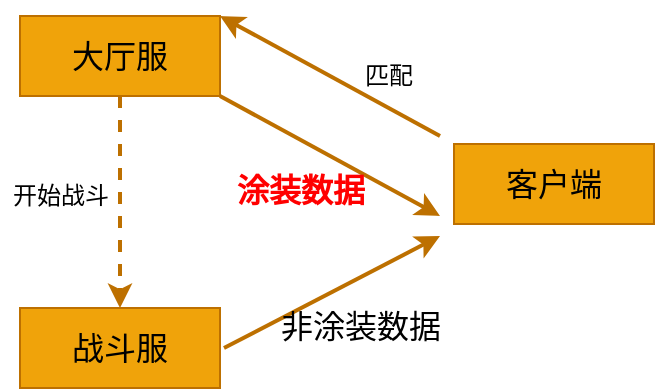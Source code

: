 <mxfile version="12.9.7" type="github">
  <diagram id="R_FBD3S4-JUN1P2f1tha" name="Page-1">
    <mxGraphModel dx="891" dy="574" grid="1" gridSize="10" guides="1" tooltips="1" connect="1" arrows="1" fold="1" page="1" pageScale="1" pageWidth="827" pageHeight="1169" math="0" shadow="0">
      <root>
        <mxCell id="0" />
        <mxCell id="1" parent="0" />
        <mxCell id="aG1y8dEiuVD8stSf4e4B-11" style="edgeStyle=orthogonalEdgeStyle;rounded=0;orthogonalLoop=1;jettySize=auto;html=1;exitX=0.5;exitY=1;exitDx=0;exitDy=0;entryX=0.5;entryY=0;entryDx=0;entryDy=0;strokeWidth=2;fillColor=#f0a30a;strokeColor=#BD7000;dashed=1;" parent="1" source="aG1y8dEiuVD8stSf4e4B-12" target="aG1y8dEiuVD8stSf4e4B-14" edge="1">
          <mxGeometry relative="1" as="geometry" />
        </mxCell>
        <mxCell id="aG1y8dEiuVD8stSf4e4B-12" value="&lt;font style=&quot;font-size: 16px&quot; color=&quot;#000000&quot;&gt;大厅&lt;font style=&quot;font-size: 16px&quot;&gt;服&lt;/font&gt;&lt;/font&gt;" style="rounded=0;whiteSpace=wrap;html=1;fillColor=#f0a30a;strokeColor=#BD7000;fontColor=#ffffff;" parent="1" vertex="1">
          <mxGeometry x="200" y="440" width="100" height="40" as="geometry" />
        </mxCell>
        <mxCell id="aG1y8dEiuVD8stSf4e4B-13" style="edgeStyle=none;rounded=0;orthogonalLoop=1;jettySize=auto;html=1;exitX=1;exitY=1;exitDx=0;exitDy=0;strokeWidth=2;fillColor=#f0a30a;strokeColor=#BD7000;" parent="1" source="aG1y8dEiuVD8stSf4e4B-12" edge="1">
          <mxGeometry relative="1" as="geometry">
            <mxPoint x="410" y="540" as="targetPoint" />
          </mxGeometry>
        </mxCell>
        <mxCell id="aG1y8dEiuVD8stSf4e4B-20" style="edgeStyle=none;rounded=0;orthogonalLoop=1;jettySize=auto;html=1;exitX=1;exitY=0.5;exitDx=0;exitDy=0;strokeWidth=2;fillColor=#f0a30a;strokeColor=#BD7000;" parent="1" edge="1">
          <mxGeometry relative="1" as="geometry">
            <mxPoint x="302" y="606" as="sourcePoint" />
            <mxPoint x="410" y="550" as="targetPoint" />
          </mxGeometry>
        </mxCell>
        <mxCell id="aG1y8dEiuVD8stSf4e4B-14" value="&lt;span style=&quot;font-size: 16px&quot;&gt;战斗服&lt;/span&gt;" style="rounded=0;whiteSpace=wrap;html=1;fillColor=#f0a30a;strokeColor=#BD7000;fontColor=#000000;" parent="1" vertex="1">
          <mxGeometry x="200" y="586" width="100" height="40" as="geometry" />
        </mxCell>
        <mxCell id="aG1y8dEiuVD8stSf4e4B-15" style="edgeStyle=none;rounded=0;orthogonalLoop=1;jettySize=auto;html=1;entryX=1;entryY=0;entryDx=0;entryDy=0;strokeWidth=2;fillColor=#f0a30a;strokeColor=#BD7000;" parent="1" target="aG1y8dEiuVD8stSf4e4B-12" edge="1">
          <mxGeometry relative="1" as="geometry">
            <mxPoint x="410" y="500" as="sourcePoint" />
          </mxGeometry>
        </mxCell>
        <mxCell id="aG1y8dEiuVD8stSf4e4B-16" value="&lt;span style=&quot;font-size: 16px&quot;&gt;客户端&lt;/span&gt;" style="rounded=0;whiteSpace=wrap;html=1;fillColor=#f0a30a;strokeColor=#BD7000;fontColor=#000000;" parent="1" vertex="1">
          <mxGeometry x="417" y="504" width="100" height="40" as="geometry" />
        </mxCell>
        <mxCell id="aG1y8dEiuVD8stSf4e4B-17" value="匹配" style="text;html=1;align=center;verticalAlign=middle;resizable=0;points=[];autosize=1;" parent="1" vertex="1">
          <mxGeometry x="364" y="460" width="40" height="20" as="geometry" />
        </mxCell>
        <mxCell id="aG1y8dEiuVD8stSf4e4B-18" value="开始战斗" style="text;html=1;align=center;verticalAlign=middle;resizable=0;points=[];autosize=1;" parent="1" vertex="1">
          <mxGeometry x="190" y="520" width="60" height="20" as="geometry" />
        </mxCell>
        <mxCell id="aG1y8dEiuVD8stSf4e4B-19" value="&lt;font style=&quot;font-size: 16px&quot; color=&quot;#ff0000&quot;&gt;&lt;b&gt;涂装数据&lt;/b&gt;&lt;/font&gt;" style="text;html=1;align=center;verticalAlign=middle;resizable=0;points=[];autosize=1;" parent="1" vertex="1">
          <mxGeometry x="300" y="517" width="80" height="20" as="geometry" />
        </mxCell>
        <mxCell id="aG1y8dEiuVD8stSf4e4B-21" value="&lt;font style=&quot;font-size: 16px&quot;&gt;非涂装数据&lt;/font&gt;" style="text;html=1;align=center;verticalAlign=middle;resizable=0;points=[];autosize=1;" parent="1" vertex="1">
          <mxGeometry x="320" y="585" width="100" height="20" as="geometry" />
        </mxCell>
      </root>
    </mxGraphModel>
  </diagram>
</mxfile>
